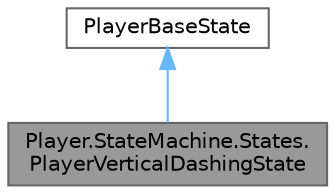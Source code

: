 digraph "Player.StateMachine.States.PlayerVerticalDashingState"
{
 // LATEX_PDF_SIZE
  bgcolor="transparent";
  edge [fontname=Helvetica,fontsize=10,labelfontname=Helvetica,labelfontsize=10];
  node [fontname=Helvetica,fontsize=10,shape=box,height=0.2,width=0.4];
  Node1 [label="Player.StateMachine.States.\lPlayerVerticalDashingState",height=0.2,width=0.4,color="gray40", fillcolor="grey60", style="filled", fontcolor="black",tooltip=" "];
  Node2 -> Node1 [dir="back",color="steelblue1",style="solid"];
  Node2 [label="PlayerBaseState",height=0.2,width=0.4,color="gray40", fillcolor="white", style="filled",URL="$class_player_base_state.html",tooltip=" "];
}
